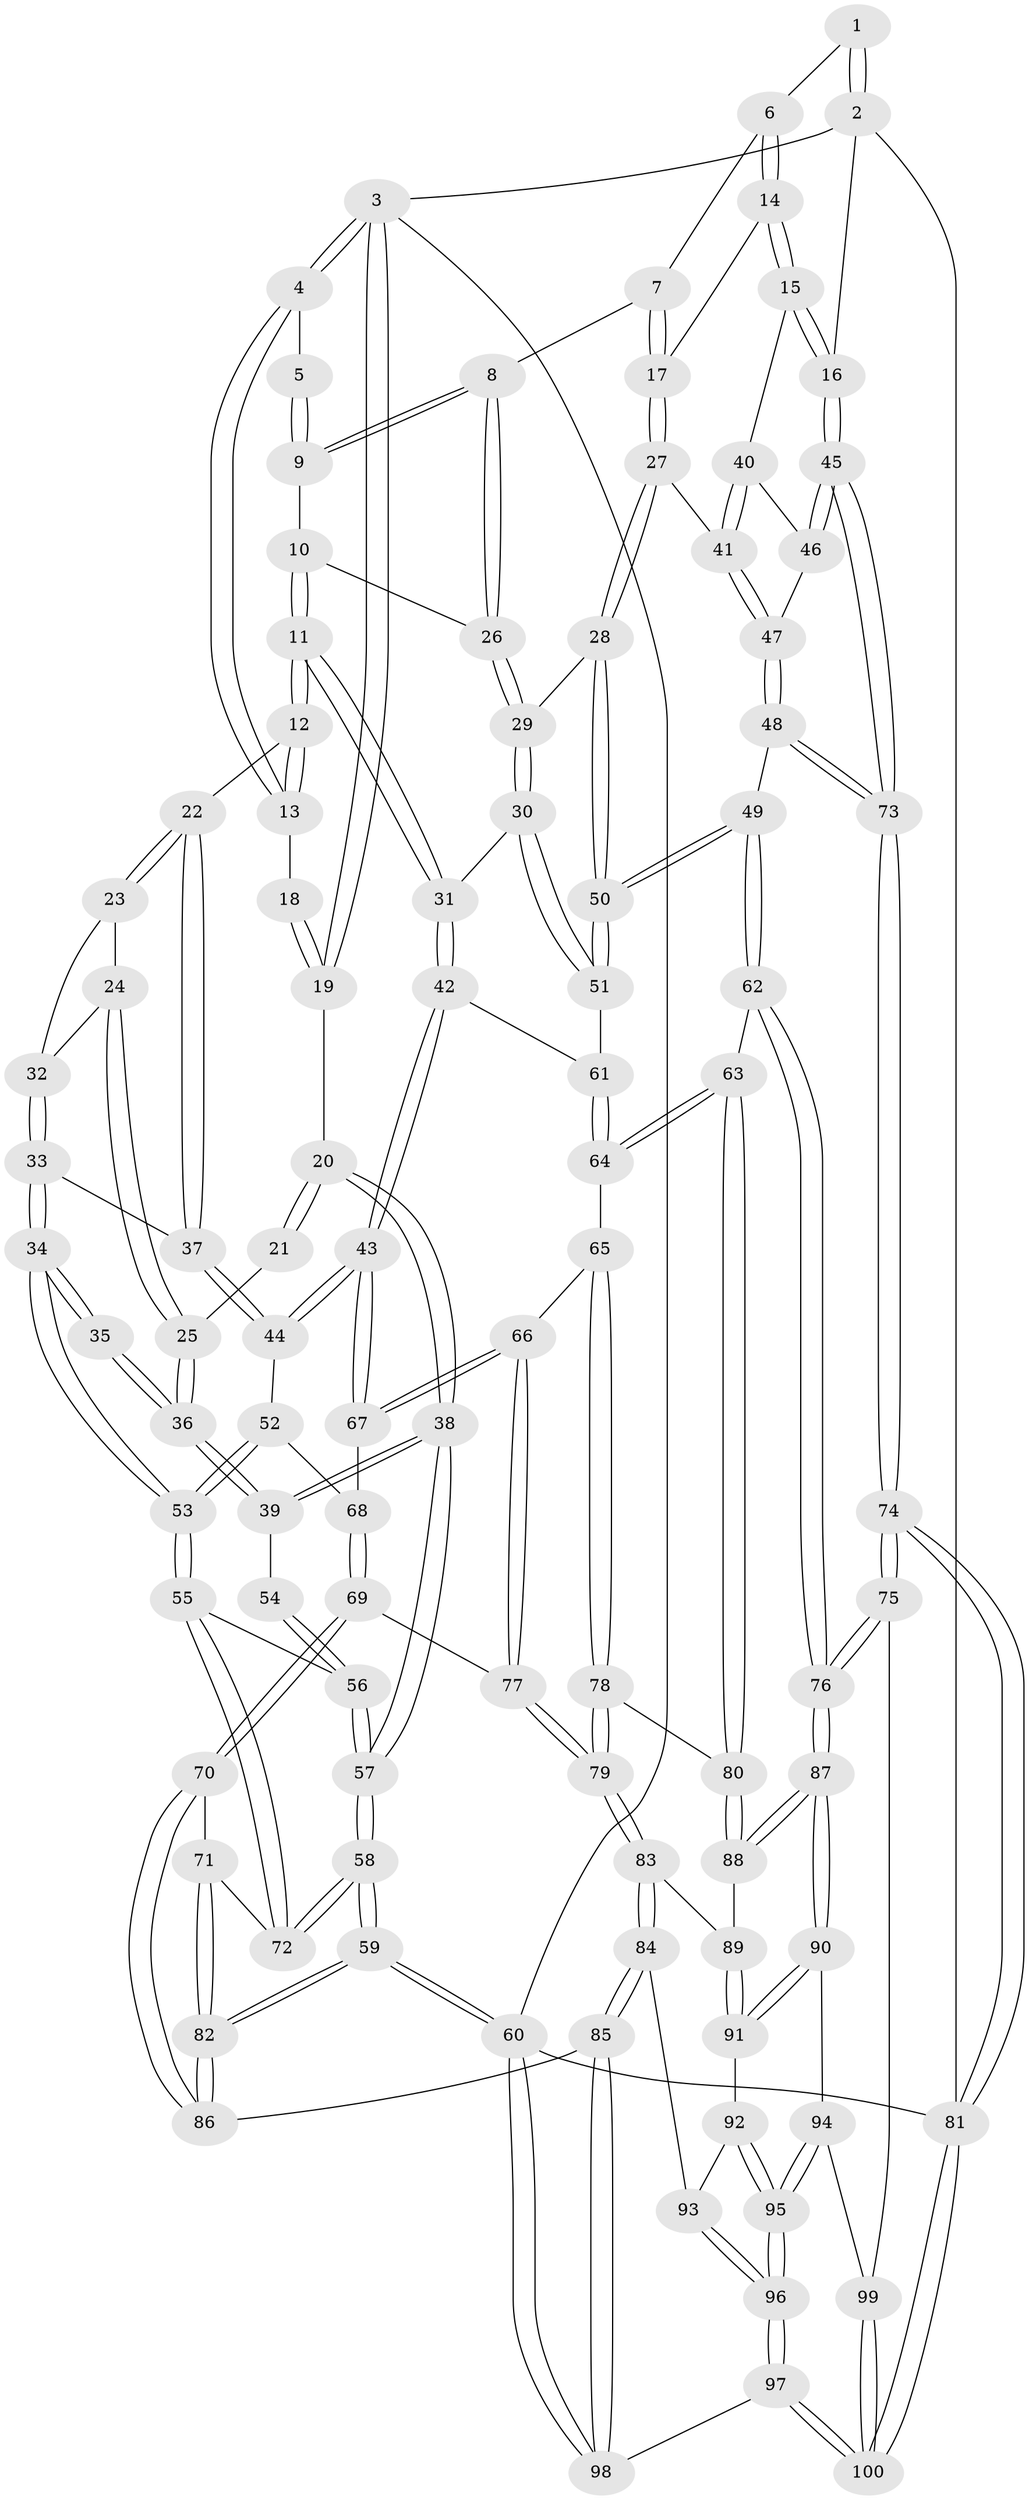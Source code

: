 // coarse degree distribution, {4: 0.34, 3: 0.52, 2: 0.1, 5: 0.04}
// Generated by graph-tools (version 1.1) at 2025/54/03/04/25 22:54:09]
// undirected, 100 vertices, 247 edges
graph export_dot {
  node [color=gray90,style=filled];
  1 [pos="+0.8181350087188924+0"];
  2 [pos="+1+0"];
  3 [pos="+0+0"];
  4 [pos="+0.3517062270132372+0"];
  5 [pos="+0.7972917991829803+0"];
  6 [pos="+0.8253300933043743+0.10420494767405729"];
  7 [pos="+0.80711686565101+0.13221142906471248"];
  8 [pos="+0.7561945980295851+0.17913044127239813"];
  9 [pos="+0.6494384319750701+0.10138793273818263"];
  10 [pos="+0.6027606176189368+0.14299364043179302"];
  11 [pos="+0.4884663425034843+0.19697350846599151"];
  12 [pos="+0.36378578572694026+0.10755865023735908"];
  13 [pos="+0.3493576510980284+0.06685182196001042"];
  14 [pos="+0.9008602358444193+0.16600571150994864"];
  15 [pos="+1+0.1963182303813472"];
  16 [pos="+1+0.12451819391102505"];
  17 [pos="+0.8553707982814538+0.26352412052520585"];
  18 [pos="+0.16286516041842317+0.12072658197324648"];
  19 [pos="+0+0"];
  20 [pos="+0+0"];
  21 [pos="+0.11439129304004303+0.1633988929262139"];
  22 [pos="+0.3461350986801807+0.13890954691014915"];
  23 [pos="+0.23973817447805898+0.22370522999940962"];
  24 [pos="+0.0846145843591572+0.2397587547019947"];
  25 [pos="+0.07994129722943927+0.23978135132892223"];
  26 [pos="+0.7374074765760259+0.23318895729613046"];
  27 [pos="+0.8506127332623057+0.3061725782527827"];
  28 [pos="+0.8317110089358434+0.31241326179089113"];
  29 [pos="+0.7368037958018755+0.273717553230091"];
  30 [pos="+0.6369716690432304+0.33085178916355057"];
  31 [pos="+0.5470199562565085+0.3274536443986967"];
  32 [pos="+0.2032550879957778+0.27807599252792126"];
  33 [pos="+0.1953470219719681+0.2960327103923995"];
  34 [pos="+0.15541800732447839+0.3539105956107841"];
  35 [pos="+0.1541290928604862+0.35274620610151813"];
  36 [pos="+0.07150347154848387+0.24770204101314033"];
  37 [pos="+0.306550697684095+0.3482991139428356"];
  38 [pos="+0+0.2676446536105488"];
  39 [pos="+0+0.27404839923718793"];
  40 [pos="+0.9268262807171022+0.302930005589088"];
  41 [pos="+0.8845458107864237+0.31150714988765776"];
  42 [pos="+0.508537150795727+0.4150338868458976"];
  43 [pos="+0.48956083203335604+0.43989342763302136"];
  44 [pos="+0.3045545828178815+0.37217254521014487"];
  45 [pos="+1+0.47003289383621394"];
  46 [pos="+0.9638029620376628+0.3611167731270452"];
  47 [pos="+0.9330742985217461+0.48320812164251753"];
  48 [pos="+0.9336903543462967+0.49143884055533943"];
  49 [pos="+0.8057237902287614+0.4814663664816359"];
  50 [pos="+0.7949891694026923+0.46837529520470617"];
  51 [pos="+0.7352948193366329+0.4544290153072275"];
  52 [pos="+0.21913594434813558+0.4447256449140164"];
  53 [pos="+0.18292054949241054+0.45321561874121036"];
  54 [pos="+0.0042191108270142694+0.35068541883050464"];
  55 [pos="+0.1634564091691024+0.4754167991155923"];
  56 [pos="+0.16086515225686193+0.4740670559043755"];
  57 [pos="+0+0.37593398231320363"];
  58 [pos="+0+0.721079469713527"];
  59 [pos="+0+1"];
  60 [pos="+0+1"];
  61 [pos="+0.6712574660388536+0.5014610550071256"];
  62 [pos="+0.7686939757799216+0.6368014787193241"];
  63 [pos="+0.7091048855545146+0.6360425689450379"];
  64 [pos="+0.6570315814416133+0.5590596705682699"];
  65 [pos="+0.5632681583657877+0.5553043459018703"];
  66 [pos="+0.48526927236363415+0.4702317513980784"];
  67 [pos="+0.48517923969371524+0.4601869991436057"];
  68 [pos="+0.2985905170288284+0.4924186430094446"];
  69 [pos="+0.35351738646777103+0.6015337525385477"];
  70 [pos="+0.3062214285731158+0.6490550858430282"];
  71 [pos="+0.1911411516839293+0.5569705478892172"];
  72 [pos="+0.16317520098494384+0.4762932862579074"];
  73 [pos="+1+0.6546495894347177"];
  74 [pos="+1+0.9393545627069754"];
  75 [pos="+1+0.8389053774099142"];
  76 [pos="+0.9631322160673512+0.8186306519040757"];
  77 [pos="+0.4252096927425053+0.5771527418487735"];
  78 [pos="+0.5686861268005744+0.6836171296883661"];
  79 [pos="+0.5027475730306563+0.7104394289325401"];
  80 [pos="+0.6280593293186287+0.6938951386210592"];
  81 [pos="+1+1"];
  82 [pos="+0.08150230495256362+0.8017862929817775"];
  83 [pos="+0.4711896970151433+0.7641129138446892"];
  84 [pos="+0.44658815961534676+0.7921270263966572"];
  85 [pos="+0.3940447849448571+0.8143339017980709"];
  86 [pos="+0.2961309437042355+0.7458560088002032"];
  87 [pos="+0.924718803725053+0.8184899442727525"];
  88 [pos="+0.6527155845889252+0.7723956754687274"];
  89 [pos="+0.6344216415005864+0.8129353612440132"];
  90 [pos="+0.6535281279907817+0.8720205548916934"];
  91 [pos="+0.6329963940894245+0.8329637930719714"];
  92 [pos="+0.5718500327623341+0.8514838624590694"];
  93 [pos="+0.5078764120293678+0.8381266159789773"];
  94 [pos="+0.6491161295466725+0.8992159449858569"];
  95 [pos="+0.5826229228101419+0.9531546069436072"];
  96 [pos="+0.5659150993718193+0.974609539480505"];
  97 [pos="+0.5064399615328188+1"];
  98 [pos="+0.351713643929474+1"];
  99 [pos="+0.6718646119336479+0.9194847185438005"];
  100 [pos="+0.9198680809617051+1"];
  1 -- 2;
  1 -- 2;
  1 -- 6;
  2 -- 3;
  2 -- 16;
  2 -- 81;
  3 -- 4;
  3 -- 4;
  3 -- 19;
  3 -- 19;
  3 -- 60;
  4 -- 5;
  4 -- 13;
  4 -- 13;
  5 -- 9;
  5 -- 9;
  6 -- 7;
  6 -- 14;
  6 -- 14;
  7 -- 8;
  7 -- 17;
  7 -- 17;
  8 -- 9;
  8 -- 9;
  8 -- 26;
  8 -- 26;
  9 -- 10;
  10 -- 11;
  10 -- 11;
  10 -- 26;
  11 -- 12;
  11 -- 12;
  11 -- 31;
  11 -- 31;
  12 -- 13;
  12 -- 13;
  12 -- 22;
  13 -- 18;
  14 -- 15;
  14 -- 15;
  14 -- 17;
  15 -- 16;
  15 -- 16;
  15 -- 40;
  16 -- 45;
  16 -- 45;
  17 -- 27;
  17 -- 27;
  18 -- 19;
  18 -- 19;
  19 -- 20;
  20 -- 21;
  20 -- 21;
  20 -- 38;
  20 -- 38;
  21 -- 25;
  22 -- 23;
  22 -- 23;
  22 -- 37;
  22 -- 37;
  23 -- 24;
  23 -- 32;
  24 -- 25;
  24 -- 25;
  24 -- 32;
  25 -- 36;
  25 -- 36;
  26 -- 29;
  26 -- 29;
  27 -- 28;
  27 -- 28;
  27 -- 41;
  28 -- 29;
  28 -- 50;
  28 -- 50;
  29 -- 30;
  29 -- 30;
  30 -- 31;
  30 -- 51;
  30 -- 51;
  31 -- 42;
  31 -- 42;
  32 -- 33;
  32 -- 33;
  33 -- 34;
  33 -- 34;
  33 -- 37;
  34 -- 35;
  34 -- 35;
  34 -- 53;
  34 -- 53;
  35 -- 36;
  35 -- 36;
  36 -- 39;
  36 -- 39;
  37 -- 44;
  37 -- 44;
  38 -- 39;
  38 -- 39;
  38 -- 57;
  38 -- 57;
  39 -- 54;
  40 -- 41;
  40 -- 41;
  40 -- 46;
  41 -- 47;
  41 -- 47;
  42 -- 43;
  42 -- 43;
  42 -- 61;
  43 -- 44;
  43 -- 44;
  43 -- 67;
  43 -- 67;
  44 -- 52;
  45 -- 46;
  45 -- 46;
  45 -- 73;
  45 -- 73;
  46 -- 47;
  47 -- 48;
  47 -- 48;
  48 -- 49;
  48 -- 73;
  48 -- 73;
  49 -- 50;
  49 -- 50;
  49 -- 62;
  49 -- 62;
  50 -- 51;
  50 -- 51;
  51 -- 61;
  52 -- 53;
  52 -- 53;
  52 -- 68;
  53 -- 55;
  53 -- 55;
  54 -- 56;
  54 -- 56;
  55 -- 56;
  55 -- 72;
  55 -- 72;
  56 -- 57;
  56 -- 57;
  57 -- 58;
  57 -- 58;
  58 -- 59;
  58 -- 59;
  58 -- 72;
  58 -- 72;
  59 -- 60;
  59 -- 60;
  59 -- 82;
  59 -- 82;
  60 -- 98;
  60 -- 98;
  60 -- 81;
  61 -- 64;
  61 -- 64;
  62 -- 63;
  62 -- 76;
  62 -- 76;
  63 -- 64;
  63 -- 64;
  63 -- 80;
  63 -- 80;
  64 -- 65;
  65 -- 66;
  65 -- 78;
  65 -- 78;
  66 -- 67;
  66 -- 67;
  66 -- 77;
  66 -- 77;
  67 -- 68;
  68 -- 69;
  68 -- 69;
  69 -- 70;
  69 -- 70;
  69 -- 77;
  70 -- 71;
  70 -- 86;
  70 -- 86;
  71 -- 72;
  71 -- 82;
  71 -- 82;
  73 -- 74;
  73 -- 74;
  74 -- 75;
  74 -- 75;
  74 -- 81;
  74 -- 81;
  75 -- 76;
  75 -- 76;
  75 -- 99;
  76 -- 87;
  76 -- 87;
  77 -- 79;
  77 -- 79;
  78 -- 79;
  78 -- 79;
  78 -- 80;
  79 -- 83;
  79 -- 83;
  80 -- 88;
  80 -- 88;
  81 -- 100;
  81 -- 100;
  82 -- 86;
  82 -- 86;
  83 -- 84;
  83 -- 84;
  83 -- 89;
  84 -- 85;
  84 -- 85;
  84 -- 93;
  85 -- 86;
  85 -- 98;
  85 -- 98;
  87 -- 88;
  87 -- 88;
  87 -- 90;
  87 -- 90;
  88 -- 89;
  89 -- 91;
  89 -- 91;
  90 -- 91;
  90 -- 91;
  90 -- 94;
  91 -- 92;
  92 -- 93;
  92 -- 95;
  92 -- 95;
  93 -- 96;
  93 -- 96;
  94 -- 95;
  94 -- 95;
  94 -- 99;
  95 -- 96;
  95 -- 96;
  96 -- 97;
  96 -- 97;
  97 -- 98;
  97 -- 100;
  97 -- 100;
  99 -- 100;
  99 -- 100;
}
